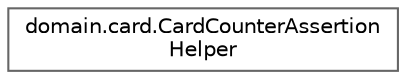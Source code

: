 digraph "Gráfico de jerarquía de clases"
{
 // LATEX_PDF_SIZE
  bgcolor="transparent";
  edge [fontname=Helvetica,fontsize=10,labelfontname=Helvetica,labelfontsize=10];
  node [fontname=Helvetica,fontsize=10,shape=box,height=0.2,width=0.4];
  rankdir="LR";
  Node0 [id="Node000000",label="domain.card.CardCounterAssertion\lHelper",height=0.2,width=0.4,color="grey40", fillcolor="white", style="filled",URL="$classdomain_1_1card_1_1_card_counter_assertion_helper.html",tooltip=" "];
}
